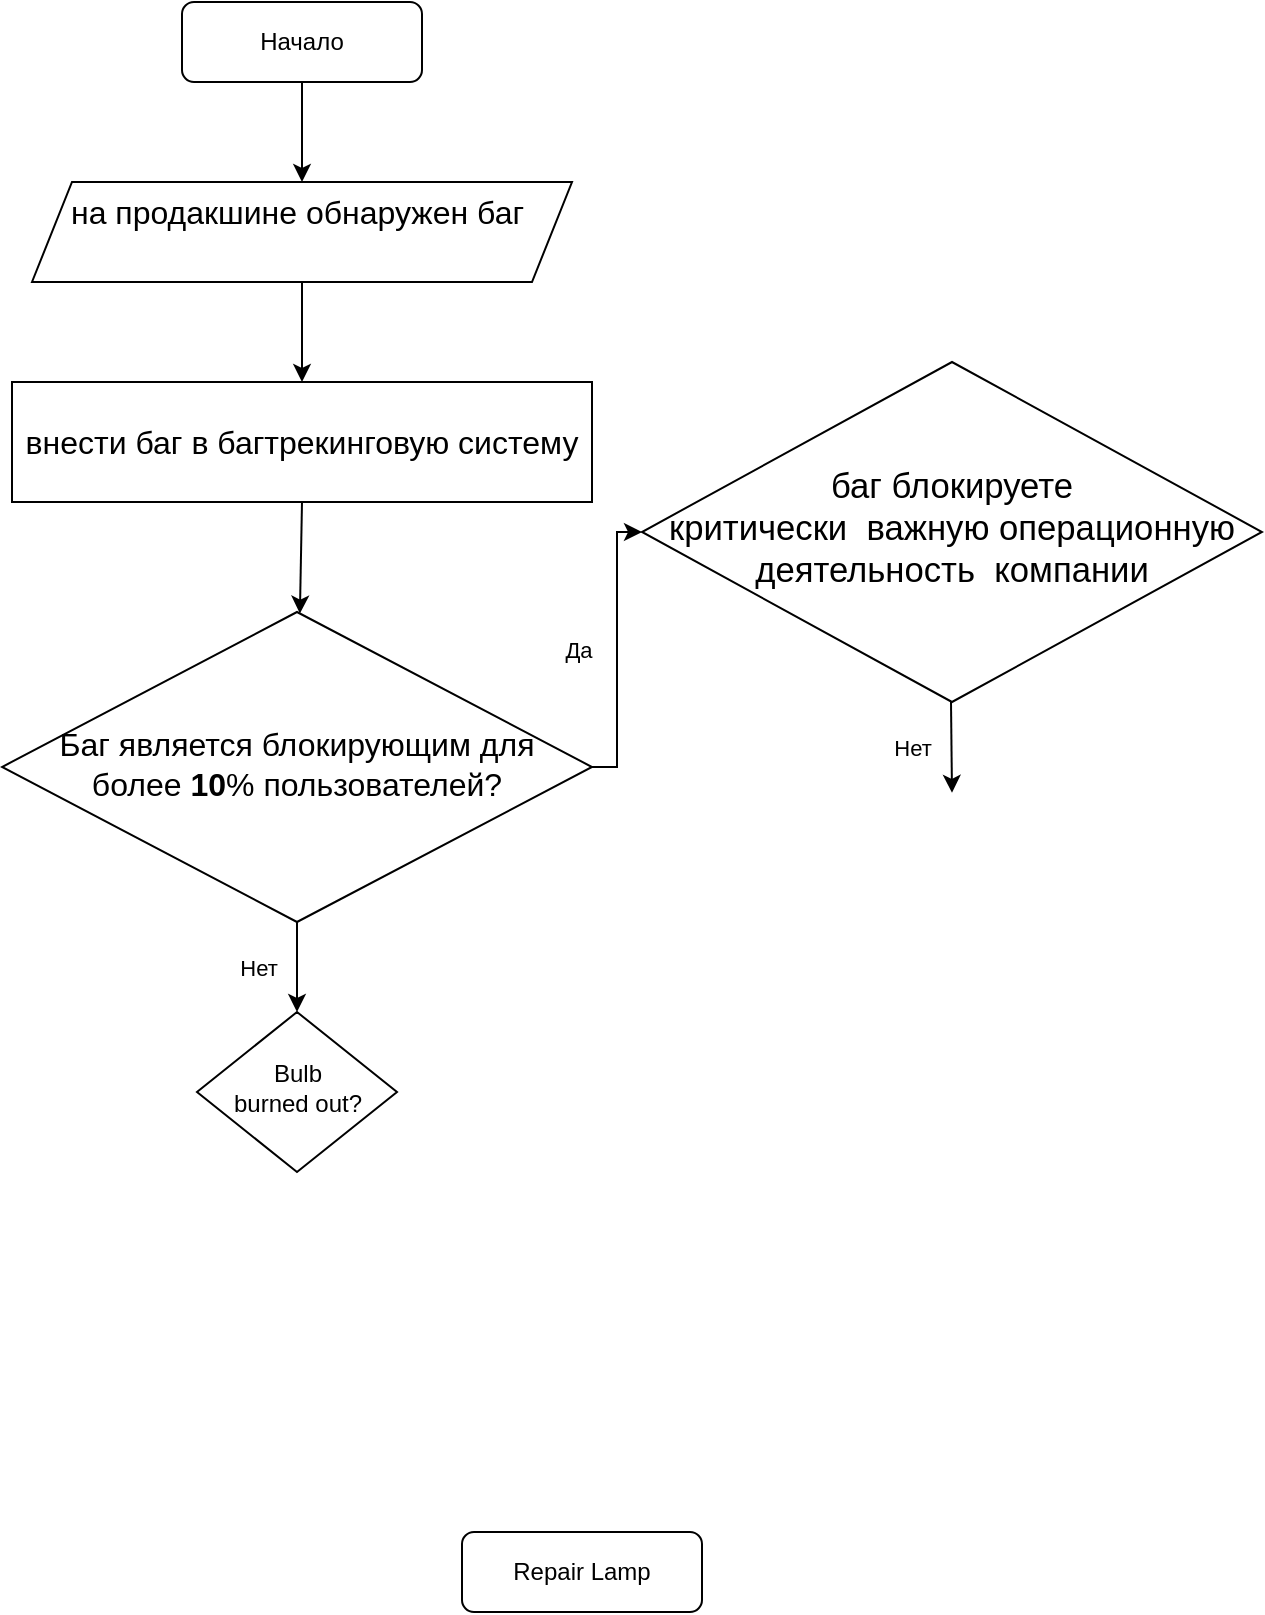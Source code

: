 <mxfile version="14.6.13" type="github">
  <diagram id="C5RBs43oDa-KdzZeNtuy" name="Page-1">
    <mxGraphModel dx="1662" dy="762" grid="1" gridSize="10" guides="1" tooltips="1" connect="1" arrows="1" fold="1" page="1" pageScale="1" pageWidth="827" pageHeight="1169" math="0" shadow="0">
      <root>
        <mxCell id="WIyWlLk6GJQsqaUBKTNV-0" />
        <mxCell id="WIyWlLk6GJQsqaUBKTNV-1" parent="WIyWlLk6GJQsqaUBKTNV-0" />
        <mxCell id="WIyWlLk6GJQsqaUBKTNV-3" value="Начало" style="rounded=1;whiteSpace=wrap;html=1;fontSize=12;glass=0;strokeWidth=1;shadow=0;" parent="WIyWlLk6GJQsqaUBKTNV-1" vertex="1">
          <mxGeometry x="160" y="80" width="120" height="40" as="geometry" />
        </mxCell>
        <mxCell id="WIyWlLk6GJQsqaUBKTNV-6" value="&lt;span id=&quot;docs-internal-guid-620010b9-7fff-d55b-ffcf-99a4f8f1146d&quot;&gt;&lt;span style=&quot;font-size: 12pt ; font-family: &amp;#34;arial&amp;#34; ; background-color: transparent ; vertical-align: baseline&quot;&gt;Баг является блокирующим для более &lt;/span&gt;&lt;span style=&quot;font-size: 12pt ; font-family: &amp;#34;arial&amp;#34; ; background-color: transparent ; font-weight: 700 ; vertical-align: baseline&quot;&gt;10&lt;/span&gt;&lt;span style=&quot;font-size: 12pt ; font-family: &amp;#34;arial&amp;#34; ; background-color: transparent ; vertical-align: baseline&quot;&gt;% пользователей?&lt;/span&gt;&lt;/span&gt;" style="rhombus;whiteSpace=wrap;html=1;shadow=0;fontFamily=Helvetica;fontSize=12;align=center;strokeWidth=1;spacing=6;spacingTop=-4;" parent="WIyWlLk6GJQsqaUBKTNV-1" vertex="1">
          <mxGeometry x="70" y="385" width="295" height="155" as="geometry" />
        </mxCell>
        <mxCell id="WIyWlLk6GJQsqaUBKTNV-10" value="Bulb&lt;br&gt;burned out?" style="rhombus;whiteSpace=wrap;html=1;shadow=0;fontFamily=Helvetica;fontSize=12;align=center;strokeWidth=1;spacing=6;spacingTop=-4;" parent="WIyWlLk6GJQsqaUBKTNV-1" vertex="1">
          <mxGeometry x="167.5" y="585" width="100" height="80" as="geometry" />
        </mxCell>
        <mxCell id="WIyWlLk6GJQsqaUBKTNV-11" value="Repair Lamp" style="rounded=1;whiteSpace=wrap;html=1;fontSize=12;glass=0;strokeWidth=1;shadow=0;" parent="WIyWlLk6GJQsqaUBKTNV-1" vertex="1">
          <mxGeometry x="300" y="845" width="120" height="40" as="geometry" />
        </mxCell>
        <mxCell id="KVhEgNAG-N0ljIL4k_eG-0" value="&lt;span id=&quot;docs-internal-guid-8d5a4e17-7fff-0709-875b-6af9b325e318&quot;&gt;&lt;p dir=&quot;ltr&quot; style=&quot;line-height: 1.2 ; margin-top: 0pt ; margin-bottom: 0pt&quot;&gt;&lt;span style=&quot;font-size: 12pt ; font-family: &amp;#34;arial&amp;#34; ; background-color: transparent ; vertical-align: baseline&quot;&gt;на продакшине обнаружен баг&amp;nbsp;&lt;/span&gt;&lt;/p&gt;&lt;div&gt;&lt;span style=&quot;font-size: 12pt ; font-family: &amp;#34;arial&amp;#34; ; background-color: transparent ; vertical-align: baseline&quot;&gt;&lt;br&gt;&lt;/span&gt;&lt;/div&gt;&lt;/span&gt;" style="shape=parallelogram;perimeter=parallelogramPerimeter;whiteSpace=wrap;html=1;fixedSize=1;" vertex="1" parent="WIyWlLk6GJQsqaUBKTNV-1">
          <mxGeometry x="85" y="170" width="270" height="50" as="geometry" />
        </mxCell>
        <mxCell id="KVhEgNAG-N0ljIL4k_eG-2" value="&lt;span id=&quot;docs-internal-guid-439d32ea-7fff-ad33-68df-6e68bd0ef8d2&quot;&gt;&lt;span style=&quot;font-size: 12pt ; font-family: &amp;#34;arial&amp;#34; ; background-color: transparent ; vertical-align: baseline&quot;&gt;внести баг в багтрекинговую систему&lt;/span&gt;&lt;/span&gt;" style="rounded=0;whiteSpace=wrap;html=1;" vertex="1" parent="WIyWlLk6GJQsqaUBKTNV-1">
          <mxGeometry x="75" y="270" width="290" height="60" as="geometry" />
        </mxCell>
        <mxCell id="KVhEgNAG-N0ljIL4k_eG-4" value="" style="endArrow=classic;html=1;exitX=0.5;exitY=1;exitDx=0;exitDy=0;" edge="1" parent="WIyWlLk6GJQsqaUBKTNV-1" source="WIyWlLk6GJQsqaUBKTNV-3">
          <mxGeometry width="50" height="50" relative="1" as="geometry">
            <mxPoint x="380" y="330" as="sourcePoint" />
            <mxPoint x="220" y="170" as="targetPoint" />
          </mxGeometry>
        </mxCell>
        <mxCell id="KVhEgNAG-N0ljIL4k_eG-5" value="" style="endArrow=classic;html=1;exitX=0.5;exitY=1;exitDx=0;exitDy=0;entryX=0.5;entryY=0;entryDx=0;entryDy=0;" edge="1" parent="WIyWlLk6GJQsqaUBKTNV-1" source="KVhEgNAG-N0ljIL4k_eG-0" target="KVhEgNAG-N0ljIL4k_eG-2">
          <mxGeometry width="50" height="50" relative="1" as="geometry">
            <mxPoint x="380" y="330" as="sourcePoint" />
            <mxPoint x="430" y="280" as="targetPoint" />
          </mxGeometry>
        </mxCell>
        <mxCell id="KVhEgNAG-N0ljIL4k_eG-6" value="" style="endArrow=classic;html=1;exitX=0.5;exitY=1;exitDx=0;exitDy=0;" edge="1" parent="WIyWlLk6GJQsqaUBKTNV-1" source="KVhEgNAG-N0ljIL4k_eG-2" target="WIyWlLk6GJQsqaUBKTNV-6">
          <mxGeometry width="50" height="50" relative="1" as="geometry">
            <mxPoint x="380" y="330" as="sourcePoint" />
            <mxPoint x="430" y="280" as="targetPoint" />
          </mxGeometry>
        </mxCell>
        <mxCell id="KVhEgNAG-N0ljIL4k_eG-7" value="" style="endArrow=classic;html=1;exitX=1;exitY=0.5;exitDx=0;exitDy=0;edgeStyle=elbowEdgeStyle;rounded=0;" edge="1" parent="WIyWlLk6GJQsqaUBKTNV-1" source="WIyWlLk6GJQsqaUBKTNV-6" target="KVhEgNAG-N0ljIL4k_eG-11">
          <mxGeometry relative="1" as="geometry">
            <mxPoint x="450" y="430" as="sourcePoint" />
            <mxPoint x="390" y="390" as="targetPoint" />
          </mxGeometry>
        </mxCell>
        <mxCell id="KVhEgNAG-N0ljIL4k_eG-8" value="Да" style="edgeLabel;resizable=0;html=1;align=center;verticalAlign=middle;" connectable="0" vertex="1" parent="KVhEgNAG-N0ljIL4k_eG-7">
          <mxGeometry relative="1" as="geometry">
            <mxPoint x="-20" as="offset" />
          </mxGeometry>
        </mxCell>
        <mxCell id="KVhEgNAG-N0ljIL4k_eG-9" value="" style="endArrow=classic;html=1;exitX=0.5;exitY=1;exitDx=0;exitDy=0;edgeStyle=elbowEdgeStyle;rounded=0;" edge="1" parent="WIyWlLk6GJQsqaUBKTNV-1" source="WIyWlLk6GJQsqaUBKTNV-6" target="WIyWlLk6GJQsqaUBKTNV-10">
          <mxGeometry relative="1" as="geometry">
            <mxPoint x="375" y="472.5" as="sourcePoint" />
            <mxPoint x="450" y="390" as="targetPoint" />
          </mxGeometry>
        </mxCell>
        <mxCell id="KVhEgNAG-N0ljIL4k_eG-10" value="Нет" style="edgeLabel;resizable=0;html=1;align=center;verticalAlign=middle;" connectable="0" vertex="1" parent="KVhEgNAG-N0ljIL4k_eG-9">
          <mxGeometry relative="1" as="geometry">
            <mxPoint x="-20" as="offset" />
          </mxGeometry>
        </mxCell>
        <mxCell id="KVhEgNAG-N0ljIL4k_eG-11" value="&lt;span id=&quot;docs-internal-guid-123dae02-7fff-a440-ecac-19d2c4fa6292&quot;&gt;&lt;span style=&quot;font-size: 13pt ; font-family: &amp;#34;arial&amp;#34; ; background-color: transparent ; vertical-align: baseline&quot;&gt;баг блокируете &lt;br&gt;критически&amp;nbsp;&amp;nbsp;важную операционную деятельность&amp;nbsp; компании &lt;/span&gt;&lt;/span&gt;" style="rhombus;whiteSpace=wrap;html=1;shadow=0;fontFamily=Helvetica;fontSize=12;align=center;strokeWidth=1;spacing=6;spacingTop=-4;" vertex="1" parent="WIyWlLk6GJQsqaUBKTNV-1">
          <mxGeometry x="390" y="260" width="310" height="170" as="geometry" />
        </mxCell>
        <mxCell id="KVhEgNAG-N0ljIL4k_eG-12" value="" style="endArrow=classic;html=1;exitX=0.5;exitY=1;exitDx=0;exitDy=0;edgeStyle=elbowEdgeStyle;rounded=0;" edge="1" parent="WIyWlLk6GJQsqaUBKTNV-1">
          <mxGeometry relative="1" as="geometry">
            <mxPoint x="544.5" y="430" as="sourcePoint" />
            <mxPoint x="545" y="475.4" as="targetPoint" />
          </mxGeometry>
        </mxCell>
        <mxCell id="KVhEgNAG-N0ljIL4k_eG-13" value="Нет" style="edgeLabel;resizable=0;html=1;align=center;verticalAlign=middle;" connectable="0" vertex="1" parent="KVhEgNAG-N0ljIL4k_eG-12">
          <mxGeometry relative="1" as="geometry">
            <mxPoint x="-20" as="offset" />
          </mxGeometry>
        </mxCell>
      </root>
    </mxGraphModel>
  </diagram>
</mxfile>
